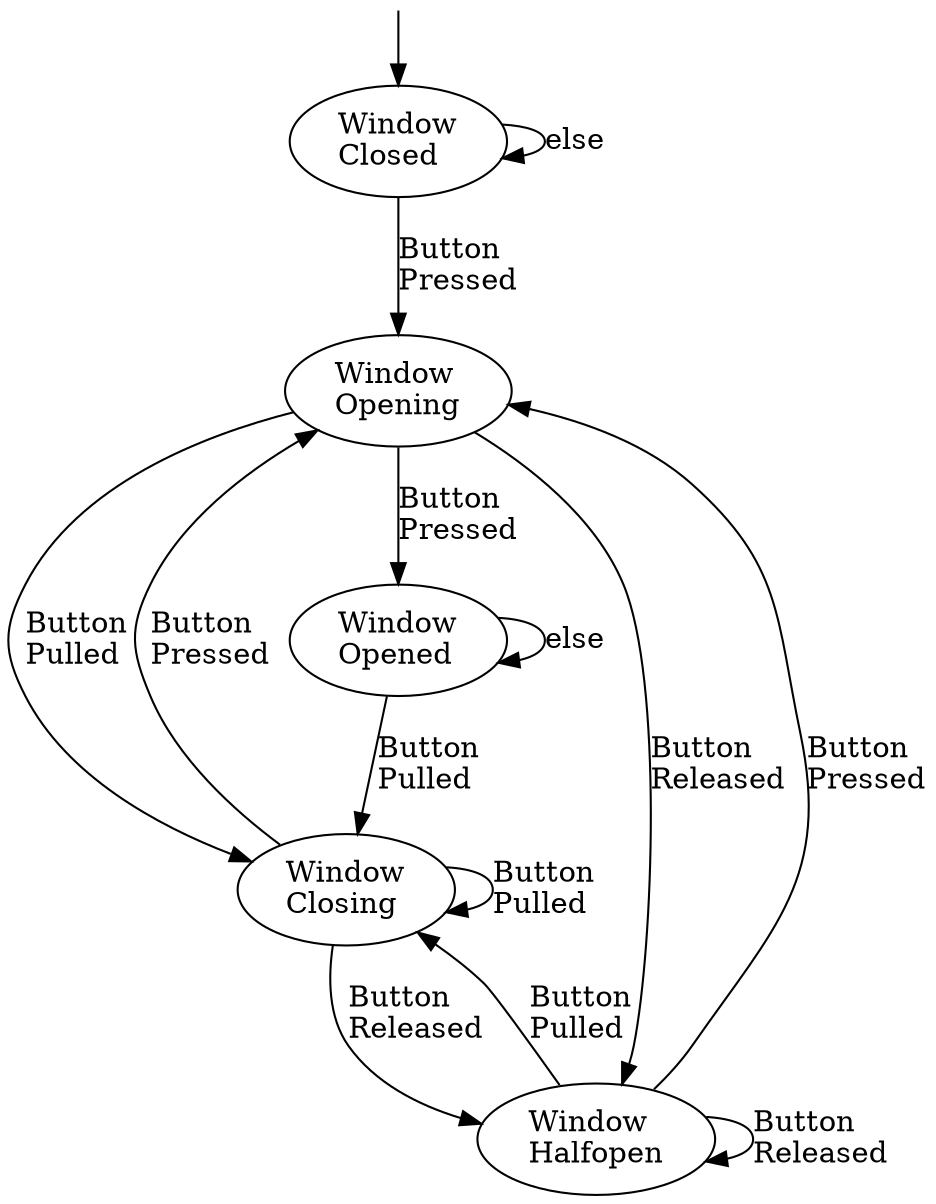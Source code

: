 digraph "mutants/mutant_26_TG_Closing_carwindow.dot" {
    Reset [style=invis,shape=point,label="",width=0,height=0];
    Closed [label="Window\lClosed\l"];
    Closing [label="Window\lClosing\l"];
    Halfopen [label="Window\lHalfopen\l"];
    Opened [label="Window\lOpened\l"];
    Opening [label="Window\lOpening\l"];
    Reset -> Closed;
    Closed -> Closed [label="else"];
    Closed -> Opening [label="Button\lPressed\l"];
    Closing -> Opening [label="Button\lPressed\l"];
    Closing -> Closing [label="Button\lPulled\l"];
    Closing -> Halfopen [label="Button\lReleased\l"];
    Halfopen -> Opening [label="Button\lPressed\l"];
    Halfopen -> Closing [label="Button\lPulled\l"];
    Halfopen -> Halfopen [label="Button\lReleased\l"];
    Opened -> Opened [label="else"];
    Opened -> Closing [label="Button\lPulled\l"];
    Opening -> Opened [label="Button\lPressed\l"];
    Opening -> Closing [label="Button\lPulled\l"];
    Opening -> Halfopen [label="Button\lReleased\l"];
}
